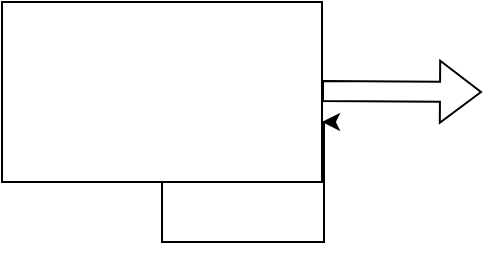 <mxfile version="21.2.3" type="github">
  <diagram name="Page-1" id="BdLk822e7N_mniXmQqlP">
    <mxGraphModel dx="1434" dy="768" grid="1" gridSize="10" guides="1" tooltips="1" connect="1" arrows="1" fold="1" page="1" pageScale="1" pageWidth="850" pageHeight="1100" math="0" shadow="0">
      <root>
        <mxCell id="0" />
        <mxCell id="1" parent="0" />
        <mxCell id="yGkHW-RjPtjjpmqsrrO1-6" style="edgeStyle=orthogonalEdgeStyle;rounded=0;orthogonalLoop=1;jettySize=auto;html=1;" edge="1" parent="1" source="yGkHW-RjPtjjpmqsrrO1-1">
          <mxGeometry relative="1" as="geometry">
            <mxPoint x="240" y="200" as="targetPoint" />
            <Array as="points">
              <mxPoint x="160" y="260" />
              <mxPoint x="241" y="260" />
            </Array>
          </mxGeometry>
        </mxCell>
        <mxCell id="yGkHW-RjPtjjpmqsrrO1-1" value="" style="rounded=0;whiteSpace=wrap;html=1;" vertex="1" parent="1">
          <mxGeometry x="80" y="140" width="160" height="90" as="geometry" />
        </mxCell>
        <mxCell id="yGkHW-RjPtjjpmqsrrO1-5" value="" style="shape=flexArrow;endArrow=classic;html=1;rounded=0;endWidth=20;endSize=6.5;" edge="1" parent="1">
          <mxGeometry width="50" height="50" relative="1" as="geometry">
            <mxPoint x="240" y="184.5" as="sourcePoint" />
            <mxPoint x="320" y="185" as="targetPoint" />
            <Array as="points" />
          </mxGeometry>
        </mxCell>
      </root>
    </mxGraphModel>
  </diagram>
</mxfile>
